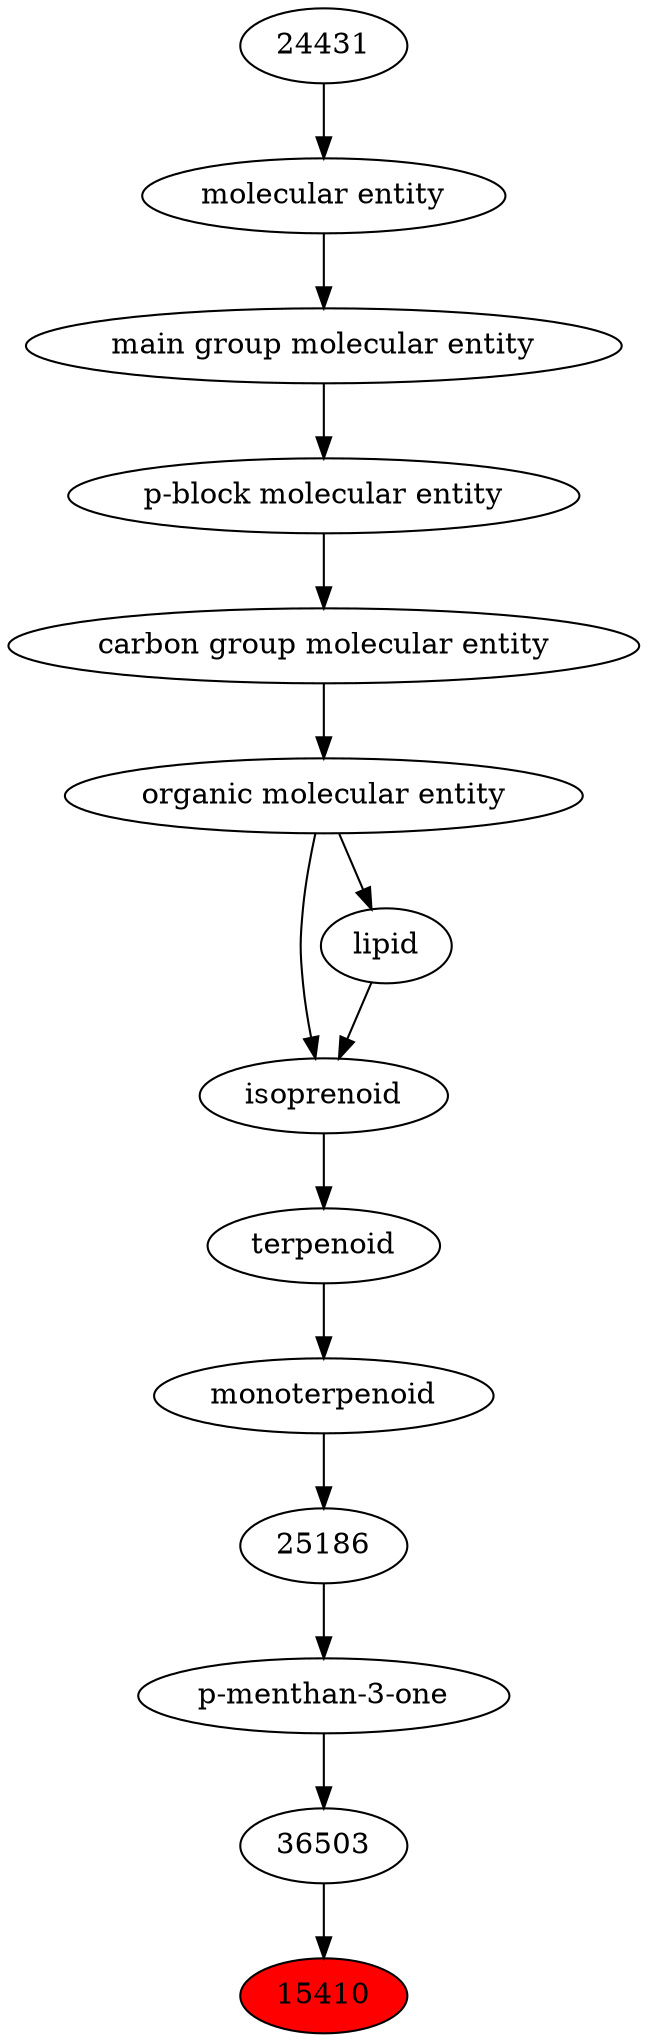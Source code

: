 digraph tree{ 
15410 [label="15410" fillcolor=red style=filled]
36503 -> 15410
36503 [label="36503"]
36742 -> 36503
36742 [label="p-menthan-3-one"]
25186 -> 36742
25186 [label="25186"]
25409 -> 25186
25409 [label="monoterpenoid"]
26873 -> 25409
26873 [label="terpenoid"]
24913 -> 26873
24913 [label="isoprenoid"]
18059 -> 24913
50860 -> 24913
18059 [label="lipid"]
50860 -> 18059
50860 [label="organic molecular entity"]
33582 -> 50860
33582 [label="carbon group molecular entity"]
33675 -> 33582
33675 [label="p-block molecular entity"]
33579 -> 33675
33579 [label="main group molecular entity"]
23367 -> 33579
23367 [label="molecular entity"]
24431 -> 23367
24431 [label="24431"]
}